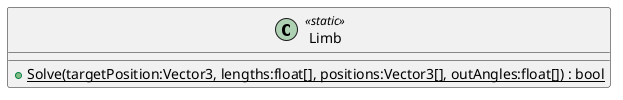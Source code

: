 @startuml
class Limb <<static>> {
    + {static} Solve(targetPosition:Vector3, lengths:float[], positions:Vector3[], outAngles:float[]) : bool
}
@enduml

